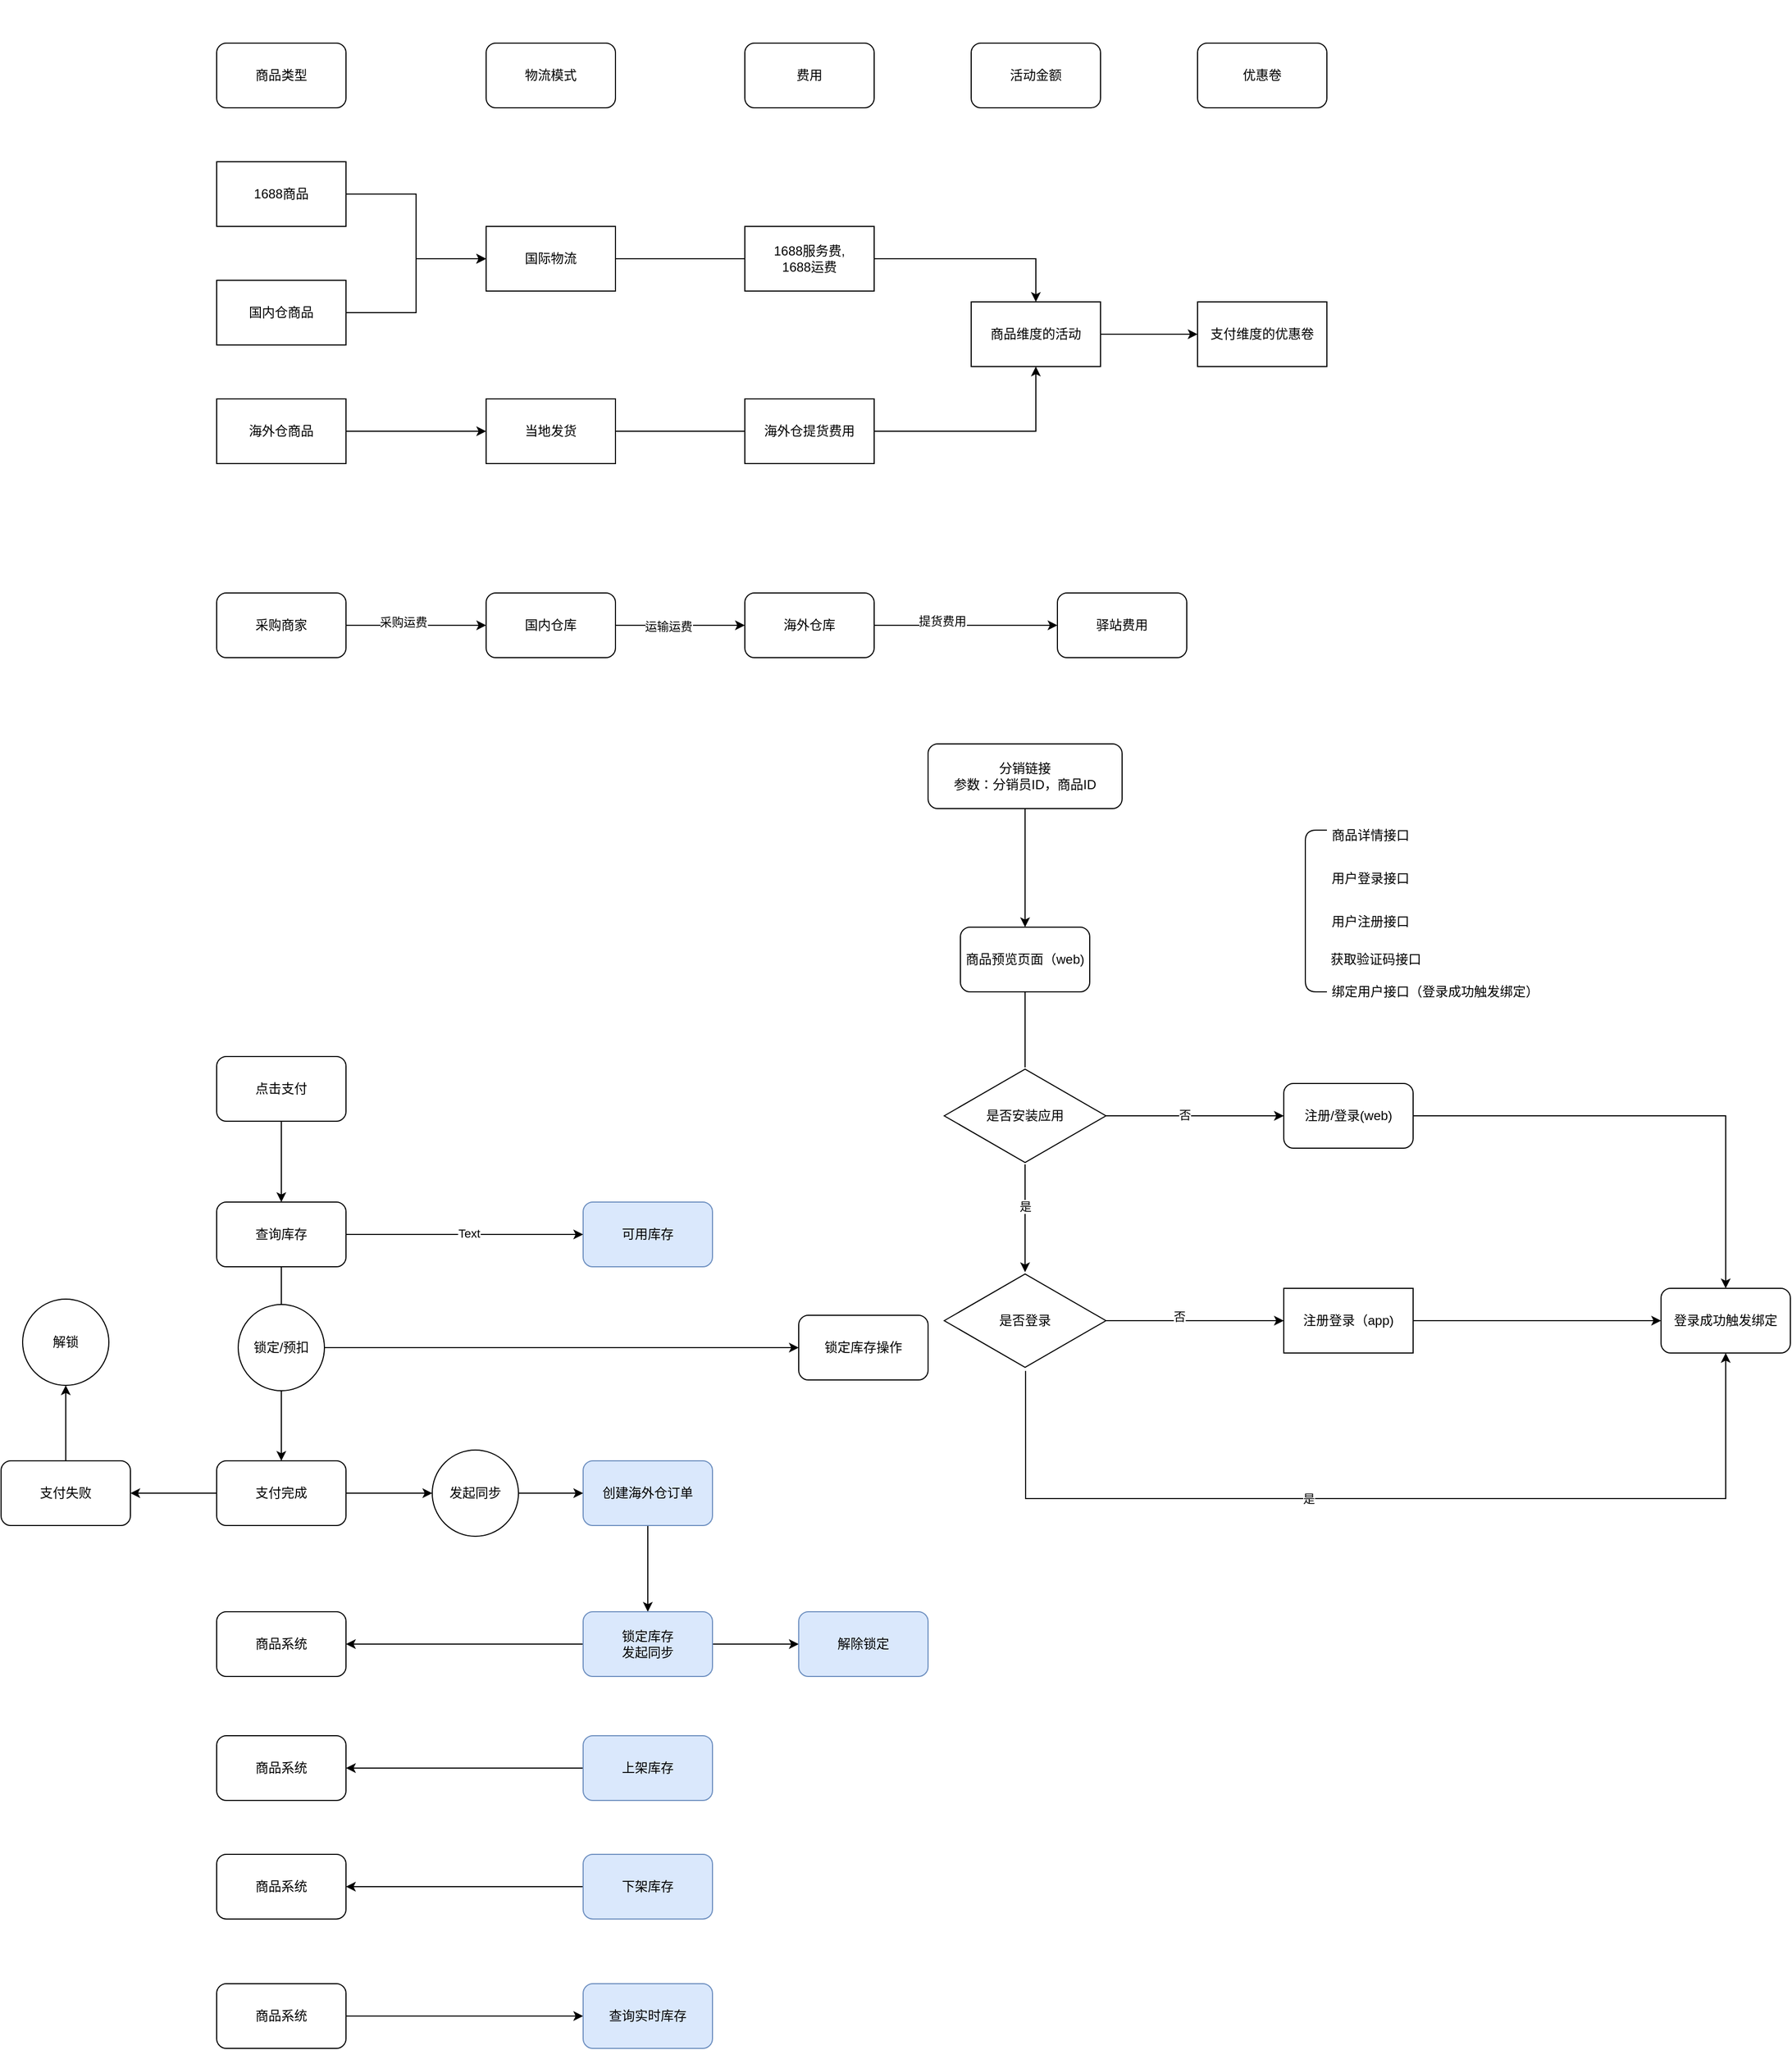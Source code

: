 <mxfile version="21.6.6" type="github">
  <diagram id="adT5Hj72i1SFzHfTn9DL" name="Page-1">
    <mxGraphModel dx="2389" dy="841" grid="1" gridSize="10" guides="1" tooltips="1" connect="1" arrows="1" fold="1" page="1" pageScale="1" pageWidth="827" pageHeight="1169" math="0" shadow="0">
      <root>
        <mxCell id="0" />
        <mxCell id="1" parent="0" />
        <mxCell id="MJwxScp5eWd2gxEu34i6-5" style="edgeStyle=orthogonalEdgeStyle;rounded=0;orthogonalLoop=1;jettySize=auto;html=1;" parent="1" source="MJwxScp5eWd2gxEu34i6-1" target="MJwxScp5eWd2gxEu34i6-4" edge="1">
          <mxGeometry relative="1" as="geometry" />
        </mxCell>
        <mxCell id="MJwxScp5eWd2gxEu34i6-1" value="1688商品" style="rounded=0;whiteSpace=wrap;html=1;" parent="1" vertex="1">
          <mxGeometry x="70" y="200" width="120" height="60" as="geometry" />
        </mxCell>
        <mxCell id="MJwxScp5eWd2gxEu34i6-6" style="edgeStyle=orthogonalEdgeStyle;rounded=0;orthogonalLoop=1;jettySize=auto;html=1;entryX=0;entryY=0.5;entryDx=0;entryDy=0;" parent="1" source="MJwxScp5eWd2gxEu34i6-2" target="MJwxScp5eWd2gxEu34i6-4" edge="1">
          <mxGeometry relative="1" as="geometry" />
        </mxCell>
        <mxCell id="MJwxScp5eWd2gxEu34i6-2" value="国内仓商品" style="rounded=0;whiteSpace=wrap;html=1;" parent="1" vertex="1">
          <mxGeometry x="70" y="310" width="120" height="60" as="geometry" />
        </mxCell>
        <mxCell id="MJwxScp5eWd2gxEu34i6-8" value="" style="edgeStyle=orthogonalEdgeStyle;rounded=0;orthogonalLoop=1;jettySize=auto;html=1;" parent="1" source="MJwxScp5eWd2gxEu34i6-3" target="MJwxScp5eWd2gxEu34i6-7" edge="1">
          <mxGeometry relative="1" as="geometry" />
        </mxCell>
        <mxCell id="MJwxScp5eWd2gxEu34i6-3" value="海外仓商品" style="rounded=0;whiteSpace=wrap;html=1;" parent="1" vertex="1">
          <mxGeometry x="70" y="420" width="120" height="60" as="geometry" />
        </mxCell>
        <mxCell id="MJwxScp5eWd2gxEu34i6-15" style="edgeStyle=orthogonalEdgeStyle;rounded=0;orthogonalLoop=1;jettySize=auto;html=1;" parent="1" source="MJwxScp5eWd2gxEu34i6-4" target="MJwxScp5eWd2gxEu34i6-14" edge="1">
          <mxGeometry relative="1" as="geometry" />
        </mxCell>
        <mxCell id="MJwxScp5eWd2gxEu34i6-4" value="国际物流" style="rounded=0;whiteSpace=wrap;html=1;" parent="1" vertex="1">
          <mxGeometry x="320" y="260" width="120" height="60" as="geometry" />
        </mxCell>
        <mxCell id="MJwxScp5eWd2gxEu34i6-16" style="edgeStyle=orthogonalEdgeStyle;rounded=0;orthogonalLoop=1;jettySize=auto;html=1;entryX=0.5;entryY=1;entryDx=0;entryDy=0;" parent="1" source="MJwxScp5eWd2gxEu34i6-7" target="MJwxScp5eWd2gxEu34i6-14" edge="1">
          <mxGeometry relative="1" as="geometry" />
        </mxCell>
        <mxCell id="MJwxScp5eWd2gxEu34i6-7" value="当地发货" style="rounded=0;whiteSpace=wrap;html=1;" parent="1" vertex="1">
          <mxGeometry x="320" y="420" width="120" height="60" as="geometry" />
        </mxCell>
        <mxCell id="MJwxScp5eWd2gxEu34i6-9" value="商品类型" style="rounded=1;whiteSpace=wrap;html=1;" parent="1" vertex="1">
          <mxGeometry x="70" y="90" width="120" height="60" as="geometry" />
        </mxCell>
        <mxCell id="MJwxScp5eWd2gxEu34i6-10" value="物流模式" style="rounded=1;whiteSpace=wrap;html=1;" parent="1" vertex="1">
          <mxGeometry x="320" y="90" width="120" height="60" as="geometry" />
        </mxCell>
        <mxCell id="MJwxScp5eWd2gxEu34i6-11" value="&lt;h1&gt;&lt;br&gt;&lt;/h1&gt;" style="text;html=1;strokeColor=none;fillColor=none;spacing=5;spacingTop=-20;whiteSpace=wrap;overflow=hidden;rounded=0;" parent="1" vertex="1">
          <mxGeometry x="35" y="60" width="190" height="120" as="geometry" />
        </mxCell>
        <mxCell id="MJwxScp5eWd2gxEu34i6-12" value="优惠卷" style="rounded=1;whiteSpace=wrap;html=1;" parent="1" vertex="1">
          <mxGeometry x="980" y="90" width="120" height="60" as="geometry" />
        </mxCell>
        <mxCell id="MJwxScp5eWd2gxEu34i6-13" value="活动金额" style="rounded=1;whiteSpace=wrap;html=1;" parent="1" vertex="1">
          <mxGeometry x="770" y="90" width="120" height="60" as="geometry" />
        </mxCell>
        <mxCell id="MJwxScp5eWd2gxEu34i6-18" value="" style="edgeStyle=orthogonalEdgeStyle;rounded=0;orthogonalLoop=1;jettySize=auto;html=1;" parent="1" source="MJwxScp5eWd2gxEu34i6-14" target="MJwxScp5eWd2gxEu34i6-17" edge="1">
          <mxGeometry relative="1" as="geometry" />
        </mxCell>
        <mxCell id="MJwxScp5eWd2gxEu34i6-14" value="商品维度的活动" style="rounded=0;whiteSpace=wrap;html=1;" parent="1" vertex="1">
          <mxGeometry x="770" y="330" width="120" height="60" as="geometry" />
        </mxCell>
        <mxCell id="MJwxScp5eWd2gxEu34i6-17" value="支付维度的优惠卷" style="rounded=0;whiteSpace=wrap;html=1;" parent="1" vertex="1">
          <mxGeometry x="980" y="330" width="120" height="60" as="geometry" />
        </mxCell>
        <mxCell id="MJwxScp5eWd2gxEu34i6-19" value="费用" style="rounded=1;whiteSpace=wrap;html=1;" parent="1" vertex="1">
          <mxGeometry x="560" y="90" width="120" height="60" as="geometry" />
        </mxCell>
        <mxCell id="MJwxScp5eWd2gxEu34i6-20" value="1688服务费,&lt;br&gt;1688运费&lt;br&gt;" style="rounded=0;whiteSpace=wrap;html=1;" parent="1" vertex="1">
          <mxGeometry x="560" y="260" width="120" height="60" as="geometry" />
        </mxCell>
        <mxCell id="MJwxScp5eWd2gxEu34i6-21" value="海外仓提货费用" style="rounded=0;whiteSpace=wrap;html=1;" parent="1" vertex="1">
          <mxGeometry x="560" y="420" width="120" height="60" as="geometry" />
        </mxCell>
        <mxCell id="MJwxScp5eWd2gxEu34i6-28" style="edgeStyle=orthogonalEdgeStyle;rounded=0;orthogonalLoop=1;jettySize=auto;html=1;" parent="1" source="MJwxScp5eWd2gxEu34i6-24" target="MJwxScp5eWd2gxEu34i6-25" edge="1">
          <mxGeometry relative="1" as="geometry" />
        </mxCell>
        <mxCell id="MJwxScp5eWd2gxEu34i6-31" value="采购运费" style="edgeLabel;html=1;align=center;verticalAlign=middle;resizable=0;points=[];" parent="MJwxScp5eWd2gxEu34i6-28" vertex="1" connectable="0">
          <mxGeometry x="-0.185" y="3" relative="1" as="geometry">
            <mxPoint as="offset" />
          </mxGeometry>
        </mxCell>
        <mxCell id="MJwxScp5eWd2gxEu34i6-24" value="采购商家" style="rounded=1;whiteSpace=wrap;html=1;" parent="1" vertex="1">
          <mxGeometry x="70" y="600" width="120" height="60" as="geometry" />
        </mxCell>
        <mxCell id="MJwxScp5eWd2gxEu34i6-29" style="edgeStyle=orthogonalEdgeStyle;rounded=0;orthogonalLoop=1;jettySize=auto;html=1;entryX=0;entryY=0.5;entryDx=0;entryDy=0;" parent="1" source="MJwxScp5eWd2gxEu34i6-25" target="MJwxScp5eWd2gxEu34i6-26" edge="1">
          <mxGeometry relative="1" as="geometry" />
        </mxCell>
        <mxCell id="MJwxScp5eWd2gxEu34i6-32" value="运输运费" style="edgeLabel;html=1;align=center;verticalAlign=middle;resizable=0;points=[];" parent="MJwxScp5eWd2gxEu34i6-29" vertex="1" connectable="0">
          <mxGeometry x="-0.183" y="-1" relative="1" as="geometry">
            <mxPoint as="offset" />
          </mxGeometry>
        </mxCell>
        <mxCell id="MJwxScp5eWd2gxEu34i6-25" value="国内仓库" style="rounded=1;whiteSpace=wrap;html=1;" parent="1" vertex="1">
          <mxGeometry x="320" y="600" width="120" height="60" as="geometry" />
        </mxCell>
        <mxCell id="MJwxScp5eWd2gxEu34i6-30" style="edgeStyle=orthogonalEdgeStyle;rounded=0;orthogonalLoop=1;jettySize=auto;html=1;entryX=0;entryY=0.5;entryDx=0;entryDy=0;" parent="1" source="MJwxScp5eWd2gxEu34i6-26" target="MJwxScp5eWd2gxEu34i6-27" edge="1">
          <mxGeometry relative="1" as="geometry">
            <Array as="points">
              <mxPoint x="770" y="630" />
              <mxPoint x="770" y="630" />
            </Array>
          </mxGeometry>
        </mxCell>
        <mxCell id="MJwxScp5eWd2gxEu34i6-33" value="提货费用" style="edgeLabel;html=1;align=center;verticalAlign=middle;resizable=0;points=[];" parent="MJwxScp5eWd2gxEu34i6-30" vertex="1" connectable="0">
          <mxGeometry x="-0.267" y="4" relative="1" as="geometry">
            <mxPoint as="offset" />
          </mxGeometry>
        </mxCell>
        <mxCell id="MJwxScp5eWd2gxEu34i6-26" value="海外仓库" style="rounded=1;whiteSpace=wrap;html=1;" parent="1" vertex="1">
          <mxGeometry x="560" y="600" width="120" height="60" as="geometry" />
        </mxCell>
        <mxCell id="MJwxScp5eWd2gxEu34i6-27" value="驿站费用" style="rounded=1;whiteSpace=wrap;html=1;" parent="1" vertex="1">
          <mxGeometry x="850" y="600" width="120" height="60" as="geometry" />
        </mxCell>
        <mxCell id="-hgf0dUPI_WyiDmm7bkw-3" value="" style="edgeStyle=orthogonalEdgeStyle;rounded=0;orthogonalLoop=1;jettySize=auto;html=1;" parent="1" source="-hgf0dUPI_WyiDmm7bkw-1" target="-hgf0dUPI_WyiDmm7bkw-2" edge="1">
          <mxGeometry relative="1" as="geometry" />
        </mxCell>
        <mxCell id="-hgf0dUPI_WyiDmm7bkw-1" value="分销链接&lt;br&gt;参数：分销员ID，商品ID" style="rounded=1;whiteSpace=wrap;html=1;" parent="1" vertex="1">
          <mxGeometry x="730" y="740" width="180" height="60" as="geometry" />
        </mxCell>
        <mxCell id="-hgf0dUPI_WyiDmm7bkw-8" value="" style="edgeStyle=orthogonalEdgeStyle;rounded=0;orthogonalLoop=1;jettySize=auto;html=1;startArrow=none;" parent="1" source="-hgf0dUPI_WyiDmm7bkw-11" target="-hgf0dUPI_WyiDmm7bkw-7" edge="1">
          <mxGeometry relative="1" as="geometry" />
        </mxCell>
        <mxCell id="-hgf0dUPI_WyiDmm7bkw-14" value="否" style="edgeLabel;html=1;align=center;verticalAlign=middle;resizable=0;points=[];" parent="-hgf0dUPI_WyiDmm7bkw-8" vertex="1" connectable="0">
          <mxGeometry x="-0.118" y="1" relative="1" as="geometry">
            <mxPoint as="offset" />
          </mxGeometry>
        </mxCell>
        <mxCell id="-hgf0dUPI_WyiDmm7bkw-2" value="商品预览页面（web)&lt;br&gt;" style="rounded=1;whiteSpace=wrap;html=1;" parent="1" vertex="1">
          <mxGeometry x="760" y="910" width="120" height="60" as="geometry" />
        </mxCell>
        <mxCell id="-hgf0dUPI_WyiDmm7bkw-26" value="" style="edgeStyle=orthogonalEdgeStyle;rounded=0;orthogonalLoop=1;jettySize=auto;html=1;" parent="1" source="-hgf0dUPI_WyiDmm7bkw-7" target="-hgf0dUPI_WyiDmm7bkw-25" edge="1">
          <mxGeometry relative="1" as="geometry" />
        </mxCell>
        <mxCell id="-hgf0dUPI_WyiDmm7bkw-7" value="注册/登录(web)" style="rounded=1;whiteSpace=wrap;html=1;" parent="1" vertex="1">
          <mxGeometry x="1060" y="1055" width="120" height="60" as="geometry" />
        </mxCell>
        <mxCell id="-hgf0dUPI_WyiDmm7bkw-12" value="" style="edgeStyle=orthogonalEdgeStyle;rounded=0;orthogonalLoop=1;jettySize=auto;html=1;endArrow=none;" parent="1" source="-hgf0dUPI_WyiDmm7bkw-2" target="-hgf0dUPI_WyiDmm7bkw-11" edge="1">
          <mxGeometry relative="1" as="geometry">
            <mxPoint x="600" y="1170" as="sourcePoint" />
            <mxPoint x="990" y="1170" as="targetPoint" />
          </mxGeometry>
        </mxCell>
        <mxCell id="-hgf0dUPI_WyiDmm7bkw-16" value="" style="edgeStyle=orthogonalEdgeStyle;rounded=0;orthogonalLoop=1;jettySize=auto;html=1;" parent="1" source="-hgf0dUPI_WyiDmm7bkw-11" target="-hgf0dUPI_WyiDmm7bkw-18" edge="1">
          <mxGeometry relative="1" as="geometry">
            <mxPoint x="820" y="1230" as="targetPoint" />
          </mxGeometry>
        </mxCell>
        <mxCell id="-hgf0dUPI_WyiDmm7bkw-17" value="是" style="edgeLabel;html=1;align=center;verticalAlign=middle;resizable=0;points=[];" parent="-hgf0dUPI_WyiDmm7bkw-16" vertex="1" connectable="0">
          <mxGeometry x="-0.221" relative="1" as="geometry">
            <mxPoint as="offset" />
          </mxGeometry>
        </mxCell>
        <mxCell id="-hgf0dUPI_WyiDmm7bkw-11" value="是否安装应用" style="html=1;whiteSpace=wrap;aspect=fixed;shape=isoRectangle;" parent="1" vertex="1">
          <mxGeometry x="745" y="1040" width="150" height="90" as="geometry" />
        </mxCell>
        <mxCell id="-hgf0dUPI_WyiDmm7bkw-20" value="" style="edgeStyle=orthogonalEdgeStyle;rounded=0;orthogonalLoop=1;jettySize=auto;html=1;" parent="1" source="-hgf0dUPI_WyiDmm7bkw-18" target="-hgf0dUPI_WyiDmm7bkw-19" edge="1">
          <mxGeometry relative="1" as="geometry" />
        </mxCell>
        <mxCell id="-hgf0dUPI_WyiDmm7bkw-21" value="否" style="edgeLabel;html=1;align=center;verticalAlign=middle;resizable=0;points=[];" parent="-hgf0dUPI_WyiDmm7bkw-20" vertex="1" connectable="0">
          <mxGeometry x="-0.176" y="4" relative="1" as="geometry">
            <mxPoint as="offset" />
          </mxGeometry>
        </mxCell>
        <mxCell id="-hgf0dUPI_WyiDmm7bkw-38" style="edgeStyle=orthogonalEdgeStyle;rounded=0;orthogonalLoop=1;jettySize=auto;html=1;entryX=0.5;entryY=1;entryDx=0;entryDy=0;exitX=0.503;exitY=1.018;exitDx=0;exitDy=0;exitPerimeter=0;" parent="1" source="-hgf0dUPI_WyiDmm7bkw-18" target="-hgf0dUPI_WyiDmm7bkw-25" edge="1">
          <mxGeometry relative="1" as="geometry">
            <mxPoint x="820" y="1560" as="targetPoint" />
            <Array as="points">
              <mxPoint x="821" y="1440" />
              <mxPoint x="1470" y="1440" />
            </Array>
          </mxGeometry>
        </mxCell>
        <mxCell id="-hgf0dUPI_WyiDmm7bkw-39" value="是" style="edgeLabel;html=1;align=center;verticalAlign=middle;resizable=0;points=[];" parent="-hgf0dUPI_WyiDmm7bkw-38" vertex="1" connectable="0">
          <mxGeometry x="-0.157" relative="1" as="geometry">
            <mxPoint as="offset" />
          </mxGeometry>
        </mxCell>
        <mxCell id="-hgf0dUPI_WyiDmm7bkw-18" value="是否登录" style="html=1;whiteSpace=wrap;aspect=fixed;shape=isoRectangle;" parent="1" vertex="1">
          <mxGeometry x="745" y="1230" width="150" height="90" as="geometry" />
        </mxCell>
        <mxCell id="-hgf0dUPI_WyiDmm7bkw-37" style="edgeStyle=orthogonalEdgeStyle;rounded=0;orthogonalLoop=1;jettySize=auto;html=1;entryX=0;entryY=0.5;entryDx=0;entryDy=0;" parent="1" source="-hgf0dUPI_WyiDmm7bkw-19" target="-hgf0dUPI_WyiDmm7bkw-25" edge="1">
          <mxGeometry relative="1" as="geometry">
            <mxPoint x="1370" y="1120" as="targetPoint" />
          </mxGeometry>
        </mxCell>
        <mxCell id="-hgf0dUPI_WyiDmm7bkw-19" value="注册登录（app)" style="whiteSpace=wrap;html=1;" parent="1" vertex="1">
          <mxGeometry x="1060" y="1245" width="120" height="60" as="geometry" />
        </mxCell>
        <mxCell id="-hgf0dUPI_WyiDmm7bkw-25" value="登录成功触发绑定" style="rounded=1;whiteSpace=wrap;html=1;" parent="1" vertex="1">
          <mxGeometry x="1410" y="1245" width="120" height="60" as="geometry" />
        </mxCell>
        <mxCell id="-hgf0dUPI_WyiDmm7bkw-27" value="" style="shape=curlyBracket;whiteSpace=wrap;html=1;rounded=1;labelPosition=left;verticalLabelPosition=middle;align=right;verticalAlign=middle;size=0;" parent="1" vertex="1">
          <mxGeometry x="1080" y="820" width="20" height="150" as="geometry" />
        </mxCell>
        <mxCell id="-hgf0dUPI_WyiDmm7bkw-28" value="商品详情接口" style="text;html=1;align=center;verticalAlign=middle;resizable=0;points=[];autosize=1;strokeColor=none;fillColor=none;" parent="1" vertex="1">
          <mxGeometry x="1090" y="810" width="100" height="30" as="geometry" />
        </mxCell>
        <mxCell id="-hgf0dUPI_WyiDmm7bkw-32" value="用户登录接口" style="text;html=1;align=center;verticalAlign=middle;resizable=0;points=[];autosize=1;strokeColor=none;fillColor=none;" parent="1" vertex="1">
          <mxGeometry x="1090" y="850" width="100" height="30" as="geometry" />
        </mxCell>
        <mxCell id="-hgf0dUPI_WyiDmm7bkw-33" value="用户注册接口" style="text;html=1;align=center;verticalAlign=middle;resizable=0;points=[];autosize=1;strokeColor=none;fillColor=none;" parent="1" vertex="1">
          <mxGeometry x="1090" y="890" width="100" height="30" as="geometry" />
        </mxCell>
        <mxCell id="-hgf0dUPI_WyiDmm7bkw-35" value="获取验证码接口" style="text;html=1;align=center;verticalAlign=middle;resizable=0;points=[];autosize=1;strokeColor=none;fillColor=none;" parent="1" vertex="1">
          <mxGeometry x="1090" y="925" width="110" height="30" as="geometry" />
        </mxCell>
        <mxCell id="-hgf0dUPI_WyiDmm7bkw-36" value="绑定用户接口（登录成功触发绑定）" style="text;html=1;align=center;verticalAlign=middle;resizable=0;points=[];autosize=1;strokeColor=none;fillColor=none;" parent="1" vertex="1">
          <mxGeometry x="1090" y="955" width="220" height="30" as="geometry" />
        </mxCell>
        <mxCell id="LGsXtnm90S2zhd1DPzmR-12" style="edgeStyle=orthogonalEdgeStyle;rounded=0;orthogonalLoop=1;jettySize=auto;html=1;" parent="1" source="LGsXtnm90S2zhd1DPzmR-1" target="LGsXtnm90S2zhd1DPzmR-7" edge="1">
          <mxGeometry relative="1" as="geometry" />
        </mxCell>
        <mxCell id="LGsXtnm90S2zhd1DPzmR-1" value="点击支付" style="rounded=1;whiteSpace=wrap;html=1;" parent="1" vertex="1">
          <mxGeometry x="70" y="1030" width="120" height="60" as="geometry" />
        </mxCell>
        <mxCell id="LGsXtnm90S2zhd1DPzmR-2" value="可用库存" style="rounded=1;whiteSpace=wrap;html=1;fillColor=#dae8fc;strokeColor=#6c8ebf;" parent="1" vertex="1">
          <mxGeometry x="410" y="1165" width="120" height="60" as="geometry" />
        </mxCell>
        <mxCell id="LGsXtnm90S2zhd1DPzmR-3" value="商品系统" style="rounded=1;whiteSpace=wrap;html=1;" parent="1" vertex="1">
          <mxGeometry x="70" y="1545" width="120" height="60" as="geometry" />
        </mxCell>
        <mxCell id="LGsXtnm90S2zhd1DPzmR-6" style="edgeStyle=orthogonalEdgeStyle;rounded=0;orthogonalLoop=1;jettySize=auto;html=1;entryX=0;entryY=0.5;entryDx=0;entryDy=0;exitX=1;exitY=0.5;exitDx=0;exitDy=0;labelBackgroundColor=default;fontColor=default;labelPosition=left;verticalLabelPosition=top;align=right;verticalAlign=bottom;" parent="1" source="LGsXtnm90S2zhd1DPzmR-7" target="LGsXtnm90S2zhd1DPzmR-2" edge="1">
          <mxGeometry relative="1" as="geometry">
            <mxPoint x="160" y="1195" as="sourcePoint" />
          </mxGeometry>
        </mxCell>
        <mxCell id="LGsXtnm90S2zhd1DPzmR-28" value="Text" style="edgeLabel;html=1;align=center;verticalAlign=middle;resizable=0;points=[];" parent="LGsXtnm90S2zhd1DPzmR-6" vertex="1" connectable="0">
          <mxGeometry x="0.032" y="1" relative="1" as="geometry">
            <mxPoint as="offset" />
          </mxGeometry>
        </mxCell>
        <mxCell id="LGsXtnm90S2zhd1DPzmR-14" value="" style="edgeStyle=orthogonalEdgeStyle;rounded=0;orthogonalLoop=1;jettySize=auto;html=1;" parent="1" source="LGsXtnm90S2zhd1DPzmR-7" target="LGsXtnm90S2zhd1DPzmR-13" edge="1">
          <mxGeometry relative="1" as="geometry" />
        </mxCell>
        <mxCell id="LGsXtnm90S2zhd1DPzmR-7" value="查询库存" style="rounded=1;whiteSpace=wrap;html=1;" parent="1" vertex="1">
          <mxGeometry x="70" y="1165" width="120" height="60" as="geometry" />
        </mxCell>
        <mxCell id="LGsXtnm90S2zhd1DPzmR-8" style="edgeStyle=orthogonalEdgeStyle;rounded=0;orthogonalLoop=1;jettySize=auto;html=1;exitX=0.5;exitY=1;exitDx=0;exitDy=0;" parent="1" source="LGsXtnm90S2zhd1DPzmR-2" target="LGsXtnm90S2zhd1DPzmR-2" edge="1">
          <mxGeometry relative="1" as="geometry" />
        </mxCell>
        <mxCell id="LGsXtnm90S2zhd1DPzmR-37" value="" style="edgeStyle=orthogonalEdgeStyle;rounded=0;orthogonalLoop=1;jettySize=auto;html=1;" parent="1" source="LGsXtnm90S2zhd1DPzmR-13" target="LGsXtnm90S2zhd1DPzmR-36" edge="1">
          <mxGeometry relative="1" as="geometry" />
        </mxCell>
        <mxCell id="XCsd21TV_Lf7AyseaoJk-4" value="" style="edgeStyle=orthogonalEdgeStyle;rounded=0;orthogonalLoop=1;jettySize=auto;html=1;" edge="1" parent="1" source="LGsXtnm90S2zhd1DPzmR-13" target="XCsd21TV_Lf7AyseaoJk-3">
          <mxGeometry relative="1" as="geometry" />
        </mxCell>
        <mxCell id="LGsXtnm90S2zhd1DPzmR-13" value="支付完成" style="rounded=1;whiteSpace=wrap;html=1;" parent="1" vertex="1">
          <mxGeometry x="70" y="1405" width="120" height="60" as="geometry" />
        </mxCell>
        <mxCell id="LGsXtnm90S2zhd1DPzmR-18" value="" style="edgeStyle=orthogonalEdgeStyle;rounded=0;orthogonalLoop=1;jettySize=auto;html=1;" parent="1" source="LGsXtnm90S2zhd1DPzmR-15" target="LGsXtnm90S2zhd1DPzmR-17" edge="1">
          <mxGeometry relative="1" as="geometry" />
        </mxCell>
        <mxCell id="LGsXtnm90S2zhd1DPzmR-15" value="创建海外仓订单" style="rounded=1;whiteSpace=wrap;html=1;fillColor=#dae8fc;strokeColor=#6c8ebf;" parent="1" vertex="1">
          <mxGeometry x="410" y="1405" width="120" height="60" as="geometry" />
        </mxCell>
        <mxCell id="LGsXtnm90S2zhd1DPzmR-19" style="edgeStyle=orthogonalEdgeStyle;rounded=0;orthogonalLoop=1;jettySize=auto;html=1;entryX=1;entryY=0.5;entryDx=0;entryDy=0;" parent="1" source="LGsXtnm90S2zhd1DPzmR-17" target="LGsXtnm90S2zhd1DPzmR-3" edge="1">
          <mxGeometry relative="1" as="geometry">
            <mxPoint x="190" y="1560" as="targetPoint" />
          </mxGeometry>
        </mxCell>
        <mxCell id="XCsd21TV_Lf7AyseaoJk-11" value="" style="edgeStyle=orthogonalEdgeStyle;rounded=0;orthogonalLoop=1;jettySize=auto;html=1;entryX=0;entryY=0.5;entryDx=0;entryDy=0;" edge="1" parent="1" source="LGsXtnm90S2zhd1DPzmR-17" target="XCsd21TV_Lf7AyseaoJk-10">
          <mxGeometry relative="1" as="geometry">
            <mxPoint x="560" y="1575" as="targetPoint" />
          </mxGeometry>
        </mxCell>
        <mxCell id="LGsXtnm90S2zhd1DPzmR-17" value="锁定库存&lt;br&gt;发起同步" style="rounded=1;whiteSpace=wrap;html=1;fillColor=#dae8fc;strokeColor=#6c8ebf;" parent="1" vertex="1">
          <mxGeometry x="410" y="1545" width="120" height="60" as="geometry" />
        </mxCell>
        <mxCell id="LGsXtnm90S2zhd1DPzmR-24" style="edgeStyle=orthogonalEdgeStyle;rounded=0;orthogonalLoop=1;jettySize=auto;html=1;" parent="1" source="LGsXtnm90S2zhd1DPzmR-20" target="LGsXtnm90S2zhd1DPzmR-22" edge="1">
          <mxGeometry relative="1" as="geometry" />
        </mxCell>
        <mxCell id="LGsXtnm90S2zhd1DPzmR-20" value="上架库存" style="rounded=1;whiteSpace=wrap;html=1;fillColor=#dae8fc;strokeColor=#6c8ebf;" parent="1" vertex="1">
          <mxGeometry x="410" y="1660" width="120" height="60" as="geometry" />
        </mxCell>
        <mxCell id="LGsXtnm90S2zhd1DPzmR-27" style="edgeStyle=orthogonalEdgeStyle;rounded=0;orthogonalLoop=1;jettySize=auto;html=1;entryX=1;entryY=0.5;entryDx=0;entryDy=0;" parent="1" source="LGsXtnm90S2zhd1DPzmR-21" target="LGsXtnm90S2zhd1DPzmR-25" edge="1">
          <mxGeometry relative="1" as="geometry" />
        </mxCell>
        <mxCell id="LGsXtnm90S2zhd1DPzmR-21" value="下架库存" style="rounded=1;whiteSpace=wrap;html=1;fillColor=#dae8fc;strokeColor=#6c8ebf;" parent="1" vertex="1">
          <mxGeometry x="410" y="1770" width="120" height="60" as="geometry" />
        </mxCell>
        <mxCell id="LGsXtnm90S2zhd1DPzmR-22" value="商品系统" style="rounded=1;whiteSpace=wrap;html=1;" parent="1" vertex="1">
          <mxGeometry x="70" y="1660" width="120" height="60" as="geometry" />
        </mxCell>
        <mxCell id="LGsXtnm90S2zhd1DPzmR-25" value="商品系统" style="rounded=1;whiteSpace=wrap;html=1;" parent="1" vertex="1">
          <mxGeometry x="70" y="1770" width="120" height="60" as="geometry" />
        </mxCell>
        <mxCell id="LGsXtnm90S2zhd1DPzmR-34" value="" style="edgeStyle=orthogonalEdgeStyle;rounded=0;orthogonalLoop=1;jettySize=auto;html=1;" parent="1" source="LGsXtnm90S2zhd1DPzmR-31" target="LGsXtnm90S2zhd1DPzmR-33" edge="1">
          <mxGeometry relative="1" as="geometry" />
        </mxCell>
        <mxCell id="LGsXtnm90S2zhd1DPzmR-31" value="商品系统" style="rounded=1;whiteSpace=wrap;html=1;" parent="1" vertex="1">
          <mxGeometry x="70" y="1890" width="120" height="60" as="geometry" />
        </mxCell>
        <mxCell id="LGsXtnm90S2zhd1DPzmR-33" value="查询实时库存" style="rounded=1;whiteSpace=wrap;html=1;fillColor=#dae8fc;strokeColor=#6c8ebf;" parent="1" vertex="1">
          <mxGeometry x="410" y="1890" width="120" height="60" as="geometry" />
        </mxCell>
        <mxCell id="LGsXtnm90S2zhd1DPzmR-38" style="edgeStyle=orthogonalEdgeStyle;rounded=0;orthogonalLoop=1;jettySize=auto;html=1;" parent="1" source="LGsXtnm90S2zhd1DPzmR-36" target="LGsXtnm90S2zhd1DPzmR-15" edge="1">
          <mxGeometry relative="1" as="geometry" />
        </mxCell>
        <mxCell id="LGsXtnm90S2zhd1DPzmR-36" value="发起同步" style="ellipse;whiteSpace=wrap;html=1;rounded=1;" parent="1" vertex="1">
          <mxGeometry x="270" y="1395" width="80" height="80" as="geometry" />
        </mxCell>
        <mxCell id="XCsd21TV_Lf7AyseaoJk-9" value="" style="edgeStyle=orthogonalEdgeStyle;rounded=0;orthogonalLoop=1;jettySize=auto;html=1;" edge="1" parent="1" source="XCsd21TV_Lf7AyseaoJk-2" target="XCsd21TV_Lf7AyseaoJk-8">
          <mxGeometry relative="1" as="geometry" />
        </mxCell>
        <mxCell id="XCsd21TV_Lf7AyseaoJk-2" value="锁定/预扣" style="ellipse;whiteSpace=wrap;html=1;aspect=fixed;" vertex="1" parent="1">
          <mxGeometry x="90" y="1260" width="80" height="80" as="geometry" />
        </mxCell>
        <mxCell id="XCsd21TV_Lf7AyseaoJk-6" value="" style="edgeStyle=orthogonalEdgeStyle;rounded=0;orthogonalLoop=1;jettySize=auto;html=1;" edge="1" parent="1" source="XCsd21TV_Lf7AyseaoJk-3" target="XCsd21TV_Lf7AyseaoJk-5">
          <mxGeometry relative="1" as="geometry" />
        </mxCell>
        <mxCell id="XCsd21TV_Lf7AyseaoJk-3" value="支付失败" style="rounded=1;whiteSpace=wrap;html=1;" vertex="1" parent="1">
          <mxGeometry x="-130" y="1405" width="120" height="60" as="geometry" />
        </mxCell>
        <mxCell id="XCsd21TV_Lf7AyseaoJk-5" value="解锁" style="ellipse;whiteSpace=wrap;html=1;rounded=1;" vertex="1" parent="1">
          <mxGeometry x="-110" y="1255" width="80" height="80" as="geometry" />
        </mxCell>
        <mxCell id="XCsd21TV_Lf7AyseaoJk-8" value="锁定库存操作" style="whiteSpace=wrap;html=1;rounded=1;" vertex="1" parent="1">
          <mxGeometry x="610" y="1270" width="120" height="60" as="geometry" />
        </mxCell>
        <mxCell id="XCsd21TV_Lf7AyseaoJk-10" value="解除锁定" style="rounded=1;whiteSpace=wrap;html=1;fillColor=#dae8fc;strokeColor=#6c8ebf;" vertex="1" parent="1">
          <mxGeometry x="610" y="1545" width="120" height="60" as="geometry" />
        </mxCell>
      </root>
    </mxGraphModel>
  </diagram>
</mxfile>
